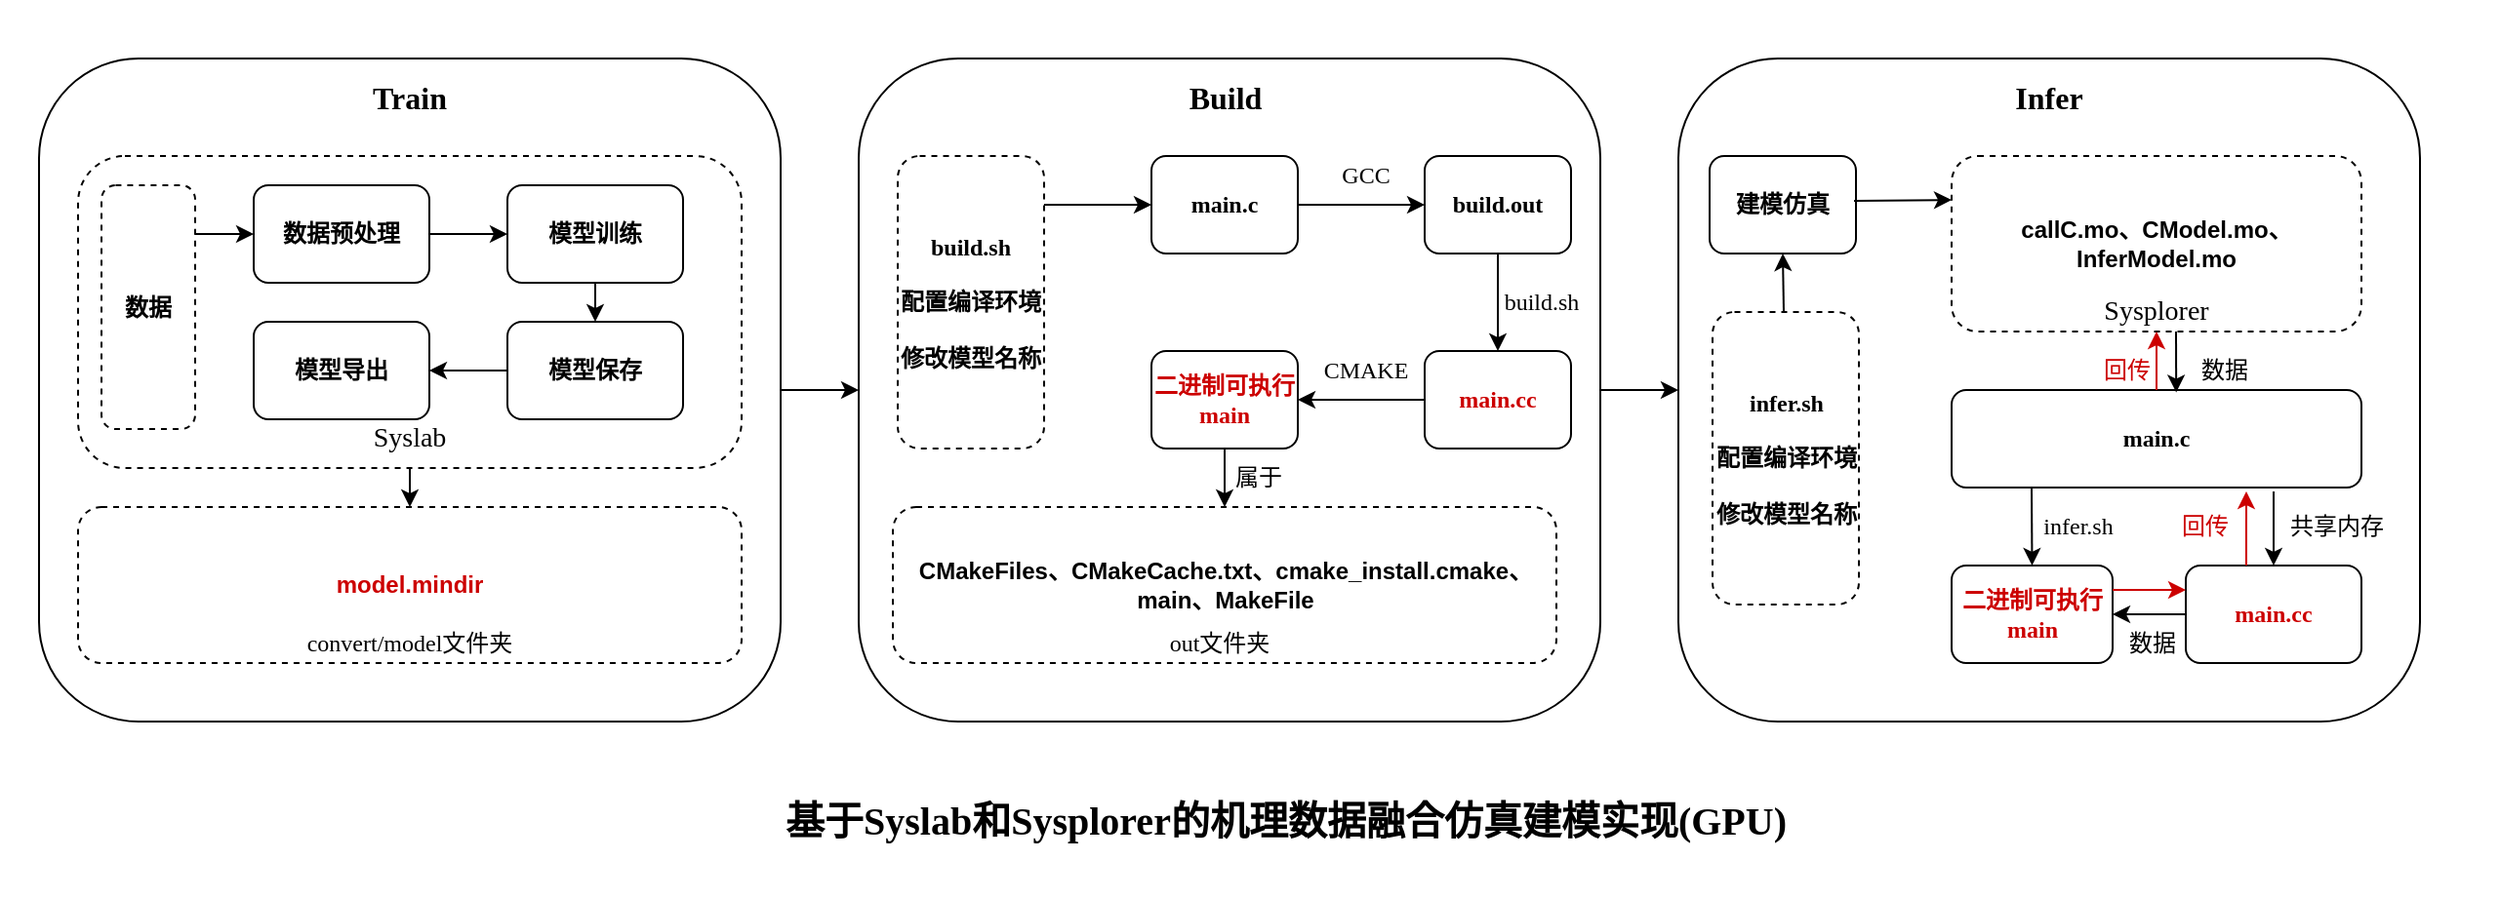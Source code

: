 <mxfile version="12.9.3" type="device"><diagram id="abE0plaLnYI5ypcKGv2p" name="Page-1"><mxGraphModel dx="1915" dy="880" grid="1" gridSize="10" guides="1" tooltips="1" connect="1" arrows="1" fold="1" page="1" pageScale="1" pageWidth="827" pageHeight="1169" math="0" shadow="0"><root><mxCell id="0"/><mxCell id="1" parent="0"/><mxCell id="p03s0w4bJmw6l64NO3GP-1" value="" style="rounded=0;whiteSpace=wrap;html=1;strokeColor=none;" parent="1" vertex="1"><mxGeometry x="-490" y="180" width="1280" height="460" as="geometry"/></mxCell><mxCell id="p03s0w4bJmw6l64NO3GP-2" value="&lt;font face=&quot;Times New Roman&quot; size=&quot;1&quot;&gt;&lt;b style=&quot;font-size: 20px&quot;&gt;基于Syslab和Sysplorer的机理数据融合仿真建模实现(GPU)&lt;/b&gt;&lt;/font&gt;" style="text;html=1;strokeColor=none;fillColor=none;align=center;verticalAlign=middle;whiteSpace=wrap;rounded=0;" parent="1" vertex="1"><mxGeometry x="-90" y="590" width="517.5" height="20" as="geometry"/></mxCell><mxCell id="V5-umIY5bDEAeQc2G8nV-1" value="" style="group" parent="1" vertex="1" connectable="0"><mxGeometry x="370" y="210" width="380" height="340" as="geometry"/></mxCell><mxCell id="p03s0w4bJmw6l64NO3GP-7" value="" style="rounded=1;whiteSpace=wrap;html=1;" parent="V5-umIY5bDEAeQc2G8nV-1" vertex="1"><mxGeometry width="380" height="340" as="geometry"/></mxCell><mxCell id="p03s0w4bJmw6l64NO3GP-8" value="&lt;font face=&quot;Times New Roman&quot; size=&quot;1&quot;&gt;&lt;b style=&quot;font-size: 16px&quot;&gt;Infer&lt;/b&gt;&lt;/font&gt;" style="text;html=1;strokeColor=none;fillColor=none;align=center;verticalAlign=middle;whiteSpace=wrap;rounded=0;" parent="V5-umIY5bDEAeQc2G8nV-1" vertex="1"><mxGeometry x="170" y="10" width="40" height="20" as="geometry"/></mxCell><mxCell id="p03s0w4bJmw6l64NO3GP-30" value="&lt;b style=&quot;font-family: &amp;#34;times new roman&amp;#34;&quot;&gt;infer.sh&lt;br&gt;&lt;/b&gt;&lt;font face=&quot;Times New Roman&quot;&gt;&lt;b&gt;&lt;br&gt;配置编译环境&lt;br&gt;&lt;br&gt;修改模型名称&lt;br&gt;&lt;/b&gt;&lt;/font&gt;" style="rounded=1;whiteSpace=wrap;html=1;dashed=1;" parent="V5-umIY5bDEAeQc2G8nV-1" vertex="1"><mxGeometry x="17.5" y="130" width="75" height="150" as="geometry"/></mxCell><mxCell id="p03s0w4bJmw6l64NO3GP-31" value="&lt;font face=&quot;Times New Roman&quot;&gt;&lt;b&gt;main.c&lt;/b&gt;&lt;/font&gt;" style="rounded=1;whiteSpace=wrap;html=1;" parent="V5-umIY5bDEAeQc2G8nV-1" vertex="1"><mxGeometry x="140" y="170" width="210" height="50" as="geometry"/></mxCell><mxCell id="p03s0w4bJmw6l64NO3GP-33" value="&lt;b&gt;callC.mo、CModel.mo、InferModel.mo&lt;/b&gt;" style="rounded=1;whiteSpace=wrap;html=1;dashed=1;" parent="V5-umIY5bDEAeQc2G8nV-1" vertex="1"><mxGeometry x="140" y="50" width="210" height="90" as="geometry"/></mxCell><mxCell id="p03s0w4bJmw6l64NO3GP-34" value="&lt;font style=&quot;font-size: 14px&quot; face=&quot;Times New Roman&quot;&gt;Sysplorer&lt;/font&gt;" style="text;html=1;strokeColor=none;fillColor=none;align=center;verticalAlign=middle;whiteSpace=wrap;rounded=0;" parent="V5-umIY5bDEAeQc2G8nV-1" vertex="1"><mxGeometry x="225" y="120" width="40" height="20" as="geometry"/></mxCell><mxCell id="p03s0w4bJmw6l64NO3GP-35" value="&lt;font face=&quot;Times New Roman&quot; color=&quot;#cc0000&quot;&gt;&lt;b&gt;main.cc&lt;/b&gt;&lt;/font&gt;" style="rounded=1;whiteSpace=wrap;html=1;" parent="V5-umIY5bDEAeQc2G8nV-1" vertex="1"><mxGeometry x="260" y="260" width="90" height="50" as="geometry"/></mxCell><mxCell id="p03s0w4bJmw6l64NO3GP-36" value="&lt;font face=&quot;Times New Roman&quot; color=&quot;#cc0000&quot;&gt;&lt;b&gt;二进制可执行main&lt;/b&gt;&lt;/font&gt;" style="rounded=1;whiteSpace=wrap;html=1;" parent="V5-umIY5bDEAeQc2G8nV-1" vertex="1"><mxGeometry x="140" y="260" width="82.5" height="50" as="geometry"/></mxCell><mxCell id="p03s0w4bJmw6l64NO3GP-37" value="" style="endArrow=classic;html=1;exitX=0.344;exitY=0;exitDx=0;exitDy=0;exitPerimeter=0;strokeColor=#CC0000;" parent="V5-umIY5bDEAeQc2G8nV-1" source="p03s0w4bJmw6l64NO3GP-35" edge="1"><mxGeometry width="50" height="50" relative="1" as="geometry"><mxPoint x="193" y="260" as="sourcePoint"/><mxPoint x="291" y="222" as="targetPoint"/></mxGeometry></mxCell><mxCell id="p03s0w4bJmw6l64NO3GP-39" value="" style="endArrow=classic;html=1;entryX=0.5;entryY=0;entryDx=0;entryDy=0;" parent="V5-umIY5bDEAeQc2G8nV-1" target="p03s0w4bJmw6l64NO3GP-35" edge="1"><mxGeometry width="50" height="50" relative="1" as="geometry"><mxPoint x="305" y="222" as="sourcePoint"/><mxPoint x="330" y="170" as="targetPoint"/></mxGeometry></mxCell><mxCell id="p03s0w4bJmw6l64NO3GP-40" value="&lt;font face=&quot;Times New Roman&quot; size=&quot;1&quot;&gt;&lt;span style=&quot;font-size: 12px&quot;&gt;共享内存&lt;/span&gt;&lt;/font&gt;" style="text;html=1;strokeColor=none;fillColor=none;align=center;verticalAlign=middle;whiteSpace=wrap;rounded=0;" parent="V5-umIY5bDEAeQc2G8nV-1" vertex="1"><mxGeometry x="310" y="230" width="55" height="20" as="geometry"/></mxCell><mxCell id="p03s0w4bJmw6l64NO3GP-42" value="&lt;font face=&quot;Times New Roman&quot;&gt;&lt;b&gt;建模仿真&lt;/b&gt;&lt;/font&gt;" style="rounded=1;whiteSpace=wrap;html=1;" parent="V5-umIY5bDEAeQc2G8nV-1" vertex="1"><mxGeometry x="16" y="50" width="75" height="50" as="geometry"/></mxCell><mxCell id="p03s0w4bJmw6l64NO3GP-43" value="" style="endArrow=classic;html=1;entryX=0;entryY=0.25;entryDx=0;entryDy=0;" parent="V5-umIY5bDEAeQc2G8nV-1" target="p03s0w4bJmw6l64NO3GP-33" edge="1"><mxGeometry width="50" height="50" relative="1" as="geometry"><mxPoint x="90" y="73" as="sourcePoint"/><mxPoint x="140" y="30" as="targetPoint"/></mxGeometry></mxCell><mxCell id="p03s0w4bJmw6l64NO3GP-44" value="" style="endArrow=classic;html=1;entryX=0.548;entryY=0.024;entryDx=0;entryDy=0;exitX=0.75;exitY=1;exitDx=0;exitDy=0;entryPerimeter=0;" parent="V5-umIY5bDEAeQc2G8nV-1" source="p03s0w4bJmw6l64NO3GP-34" target="p03s0w4bJmw6l64NO3GP-31" edge="1"><mxGeometry width="50" height="50" relative="1" as="geometry"><mxPoint x="250" y="140" as="sourcePoint"/><mxPoint x="300" y="90" as="targetPoint"/></mxGeometry></mxCell><mxCell id="p03s0w4bJmw6l64NO3GP-47" value="" style="endArrow=classic;html=1;entryX=0.5;entryY=1;entryDx=0;entryDy=0;" parent="V5-umIY5bDEAeQc2G8nV-1" target="p03s0w4bJmw6l64NO3GP-42" edge="1"><mxGeometry width="50" height="50" relative="1" as="geometry"><mxPoint x="54" y="130" as="sourcePoint"/><mxPoint x="100" y="80" as="targetPoint"/></mxGeometry></mxCell><mxCell id="p03s0w4bJmw6l64NO3GP-48" value="" style="endArrow=classic;html=1;entryX=0.5;entryY=0;entryDx=0;entryDy=0;" parent="V5-umIY5bDEAeQc2G8nV-1" target="p03s0w4bJmw6l64NO3GP-36" edge="1"><mxGeometry width="50" height="50" relative="1" as="geometry"><mxPoint x="181" y="220" as="sourcePoint"/><mxPoint x="230" y="170" as="targetPoint"/></mxGeometry></mxCell><mxCell id="p03s0w4bJmw6l64NO3GP-49" value="&lt;span style=&quot;font-family: &amp;#34;times new roman&amp;#34;&quot;&gt;infer.sh&lt;/span&gt;" style="text;html=1;strokeColor=none;fillColor=none;align=center;verticalAlign=middle;whiteSpace=wrap;rounded=0;" parent="V5-umIY5bDEAeQc2G8nV-1" vertex="1"><mxGeometry x="185" y="230" width="40" height="20" as="geometry"/></mxCell><mxCell id="p03s0w4bJmw6l64NO3GP-50" value="" style="endArrow=classic;html=1;entryX=0;entryY=0.25;entryDx=0;entryDy=0;exitX=1;exitY=0.25;exitDx=0;exitDy=0;strokeColor=#CC0000;" parent="V5-umIY5bDEAeQc2G8nV-1" source="p03s0w4bJmw6l64NO3GP-36" target="p03s0w4bJmw6l64NO3GP-35" edge="1"><mxGeometry width="50" height="50" relative="1" as="geometry"><mxPoint x="220" y="290" as="sourcePoint"/><mxPoint x="270" y="240" as="targetPoint"/></mxGeometry></mxCell><mxCell id="p03s0w4bJmw6l64NO3GP-52" value="" style="endArrow=classic;html=1;entryX=1;entryY=0.5;entryDx=0;entryDy=0;exitX=0;exitY=0.5;exitDx=0;exitDy=0;" parent="V5-umIY5bDEAeQc2G8nV-1" source="p03s0w4bJmw6l64NO3GP-35" target="p03s0w4bJmw6l64NO3GP-36" edge="1"><mxGeometry width="50" height="50" relative="1" as="geometry"><mxPoint x="260" y="290" as="sourcePoint"/><mxPoint x="310" y="240" as="targetPoint"/></mxGeometry></mxCell><mxCell id="p03s0w4bJmw6l64NO3GP-53" value="&lt;font face=&quot;times new roman&quot;&gt;数据&lt;/font&gt;" style="text;html=1;strokeColor=none;fillColor=none;align=center;verticalAlign=middle;whiteSpace=wrap;rounded=0;" parent="V5-umIY5bDEAeQc2G8nV-1" vertex="1"><mxGeometry x="222.5" y="290" width="40" height="20" as="geometry"/></mxCell><mxCell id="p03s0w4bJmw6l64NO3GP-54" value="&lt;font face=&quot;times new roman&quot; color=&quot;#cc0000&quot;&gt;回传&lt;/font&gt;" style="text;html=1;strokeColor=none;fillColor=none;align=center;verticalAlign=middle;whiteSpace=wrap;rounded=0;" parent="V5-umIY5bDEAeQc2G8nV-1" vertex="1"><mxGeometry x="250" y="230" width="40" height="20" as="geometry"/></mxCell><mxCell id="p03s0w4bJmw6l64NO3GP-55" value="" style="endArrow=classic;html=1;strokeColor=#CC0000;entryX=0.5;entryY=1;entryDx=0;entryDy=0;exitX=0.5;exitY=0;exitDx=0;exitDy=0;" parent="V5-umIY5bDEAeQc2G8nV-1" source="p03s0w4bJmw6l64NO3GP-31" target="p03s0w4bJmw6l64NO3GP-34" edge="1"><mxGeometry width="50" height="50" relative="1" as="geometry"><mxPoint x="240" y="170" as="sourcePoint"/><mxPoint x="290" y="120" as="targetPoint"/></mxGeometry></mxCell><mxCell id="p03s0w4bJmw6l64NO3GP-57" value="&lt;font face=&quot;times new roman&quot; color=&quot;#cc0000&quot;&gt;回传&lt;/font&gt;" style="text;html=1;strokeColor=none;fillColor=none;align=center;verticalAlign=middle;whiteSpace=wrap;rounded=0;" parent="V5-umIY5bDEAeQc2G8nV-1" vertex="1"><mxGeometry x="210" y="150" width="40" height="20" as="geometry"/></mxCell><mxCell id="p03s0w4bJmw6l64NO3GP-58" value="&lt;font face=&quot;times new roman&quot;&gt;数据&lt;/font&gt;" style="text;html=1;strokeColor=none;fillColor=none;align=center;verticalAlign=middle;whiteSpace=wrap;rounded=0;" parent="V5-umIY5bDEAeQc2G8nV-1" vertex="1"><mxGeometry x="260" y="150" width="40" height="20" as="geometry"/></mxCell><mxCell id="V5-umIY5bDEAeQc2G8nV-4" value="" style="group" parent="1" vertex="1" connectable="0"><mxGeometry x="-470" y="210" width="380" height="340" as="geometry"/></mxCell><mxCell id="p03s0w4bJmw6l64NO3GP-28" value="" style="rounded=1;whiteSpace=wrap;html=1;" parent="V5-umIY5bDEAeQc2G8nV-4" vertex="1"><mxGeometry width="380" height="340" as="geometry"/></mxCell><mxCell id="p03s0w4bJmw6l64NO3GP-29" value="&lt;font face=&quot;Times New Roman&quot; size=&quot;1&quot;&gt;&lt;b style=&quot;font-size: 16px&quot;&gt;Train&lt;/b&gt;&lt;/font&gt;" style="text;html=1;strokeColor=none;fillColor=none;align=center;verticalAlign=middle;whiteSpace=wrap;rounded=0;" parent="V5-umIY5bDEAeQc2G8nV-4" vertex="1"><mxGeometry x="170" y="10" width="40" height="20" as="geometry"/></mxCell><mxCell id="p03s0w4bJmw6l64NO3GP-60" value="&lt;b&gt;&lt;font color=&quot;#cc0000&quot;&gt;model.mindir&lt;/font&gt;&lt;/b&gt;" style="rounded=1;whiteSpace=wrap;html=1;dashed=1;" parent="V5-umIY5bDEAeQc2G8nV-4" vertex="1"><mxGeometry x="20" y="230" width="340" height="80" as="geometry"/></mxCell><mxCell id="p03s0w4bJmw6l64NO3GP-61" value="&lt;font face=&quot;Times New Roman&quot;&gt;convert/model文件夹&lt;/font&gt;" style="text;html=1;strokeColor=none;fillColor=none;align=center;verticalAlign=middle;whiteSpace=wrap;rounded=0;" parent="V5-umIY5bDEAeQc2G8nV-4" vertex="1"><mxGeometry x="130" y="290" width="120" height="20" as="geometry"/></mxCell><mxCell id="p03s0w4bJmw6l64NO3GP-63" value="" style="rounded=1;whiteSpace=wrap;html=1;dashed=1;" parent="V5-umIY5bDEAeQc2G8nV-4" vertex="1"><mxGeometry x="20" y="50" width="340" height="160" as="geometry"/></mxCell><mxCell id="p03s0w4bJmw6l64NO3GP-64" value="&lt;font style=&quot;font-size: 14px&quot; face=&quot;Times New Roman&quot;&gt;Syslab&lt;/font&gt;" style="text;html=1;strokeColor=none;fillColor=none;align=center;verticalAlign=middle;whiteSpace=wrap;rounded=0;" parent="V5-umIY5bDEAeQc2G8nV-4" vertex="1"><mxGeometry x="170" y="185" width="40" height="20" as="geometry"/></mxCell><mxCell id="p03s0w4bJmw6l64NO3GP-66" value="&lt;font face=&quot;Times New Roman&quot;&gt;&lt;b&gt;数据预处理&lt;/b&gt;&lt;/font&gt;" style="rounded=1;whiteSpace=wrap;html=1;" parent="V5-umIY5bDEAeQc2G8nV-4" vertex="1"><mxGeometry x="110" y="65" width="90" height="50" as="geometry"/></mxCell><mxCell id="p03s0w4bJmw6l64NO3GP-67" value="&lt;font face=&quot;Times New Roman&quot;&gt;&lt;b&gt;模型训练&lt;/b&gt;&lt;/font&gt;" style="rounded=1;whiteSpace=wrap;html=1;" parent="V5-umIY5bDEAeQc2G8nV-4" vertex="1"><mxGeometry x="240" y="65" width="90" height="50" as="geometry"/></mxCell><mxCell id="p03s0w4bJmw6l64NO3GP-68" value="&lt;font face=&quot;Times New Roman&quot;&gt;&lt;b&gt;模型保存&lt;/b&gt;&lt;/font&gt;" style="rounded=1;whiteSpace=wrap;html=1;" parent="V5-umIY5bDEAeQc2G8nV-4" vertex="1"><mxGeometry x="240" y="135" width="90" height="50" as="geometry"/></mxCell><mxCell id="p03s0w4bJmw6l64NO3GP-69" value="&lt;font face=&quot;Times New Roman&quot;&gt;&lt;b&gt;模型导出&lt;/b&gt;&lt;/font&gt;" style="rounded=1;whiteSpace=wrap;html=1;" parent="V5-umIY5bDEAeQc2G8nV-4" vertex="1"><mxGeometry x="110" y="135" width="90" height="50" as="geometry"/></mxCell><mxCell id="p03s0w4bJmw6l64NO3GP-70" value="&lt;font face=&quot;Times New Roman&quot;&gt;&lt;b&gt;数据&lt;/b&gt;&lt;/font&gt;" style="rounded=1;whiteSpace=wrap;html=1;dashed=1;" parent="V5-umIY5bDEAeQc2G8nV-4" vertex="1"><mxGeometry x="32" y="65" width="48" height="125" as="geometry"/></mxCell><mxCell id="p03s0w4bJmw6l64NO3GP-72" value="" style="endArrow=classic;html=1;strokeColor=#000000;entryX=0;entryY=0.5;entryDx=0;entryDy=0;" parent="V5-umIY5bDEAeQc2G8nV-4" target="p03s0w4bJmw6l64NO3GP-67" edge="1"><mxGeometry width="50" height="50" relative="1" as="geometry"><mxPoint x="200" y="90" as="sourcePoint"/><mxPoint x="240" y="40" as="targetPoint"/></mxGeometry></mxCell><mxCell id="p03s0w4bJmw6l64NO3GP-73" value="" style="endArrow=classic;html=1;strokeColor=#000000;entryX=0.5;entryY=0;entryDx=0;entryDy=0;exitX=0.5;exitY=1;exitDx=0;exitDy=0;" parent="V5-umIY5bDEAeQc2G8nV-4" source="p03s0w4bJmw6l64NO3GP-67" target="p03s0w4bJmw6l64NO3GP-68" edge="1"><mxGeometry width="50" height="50" relative="1" as="geometry"><mxPoint x="265" y="120" as="sourcePoint"/><mxPoint x="320" y="70" as="targetPoint"/></mxGeometry></mxCell><mxCell id="p03s0w4bJmw6l64NO3GP-76" value="" style="endArrow=classic;html=1;strokeColor=#000000;exitX=0;exitY=0.5;exitDx=0;exitDy=0;entryX=1;entryY=0.5;entryDx=0;entryDy=0;" parent="V5-umIY5bDEAeQc2G8nV-4" source="p03s0w4bJmw6l64NO3GP-68" target="p03s0w4bJmw6l64NO3GP-69" edge="1"><mxGeometry width="50" height="50" relative="1" as="geometry"><mxPoint x="370" y="130" as="sourcePoint"/><mxPoint x="420" y="80" as="targetPoint"/></mxGeometry></mxCell><mxCell id="p03s0w4bJmw6l64NO3GP-77" value="" style="endArrow=classic;html=1;strokeColor=#000000;exitX=0.5;exitY=1;exitDx=0;exitDy=0;entryX=0.5;entryY=0;entryDx=0;entryDy=0;" parent="V5-umIY5bDEAeQc2G8nV-4" source="p03s0w4bJmw6l64NO3GP-63" target="p03s0w4bJmw6l64NO3GP-60" edge="1"><mxGeometry width="50" height="50" relative="1" as="geometry"><mxPoint x="370" y="130" as="sourcePoint"/><mxPoint x="420" y="80" as="targetPoint"/></mxGeometry></mxCell><mxCell id="p03s0w4bJmw6l64NO3GP-79" value="" style="endArrow=classic;html=1;strokeColor=#000000;entryX=0;entryY=0.5;entryDx=0;entryDy=0;exitX=0.176;exitY=0.25;exitDx=0;exitDy=0;exitPerimeter=0;" parent="V5-umIY5bDEAeQc2G8nV-4" source="p03s0w4bJmw6l64NO3GP-63" target="p03s0w4bJmw6l64NO3GP-66" edge="1"><mxGeometry width="50" height="50" relative="1" as="geometry"><mxPoint x="90" y="90" as="sourcePoint"/><mxPoint x="130" y="40" as="targetPoint"/></mxGeometry></mxCell><mxCell id="V5-umIY5bDEAeQc2G8nV-24" value="" style="endArrow=classic;html=1;exitX=1;exitY=0.5;exitDx=0;exitDy=0;entryX=0;entryY=0.5;entryDx=0;entryDy=0;" parent="1" source="p03s0w4bJmw6l64NO3GP-28" edge="1"><mxGeometry width="50" height="50" relative="1" as="geometry"><mxPoint x="240" y="610" as="sourcePoint"/><mxPoint x="-50" y="380" as="targetPoint"/></mxGeometry></mxCell><mxCell id="mtqqE9pOQCs9HV8cDURt-2" value="" style="group" vertex="1" connectable="0" parent="1"><mxGeometry x="-50" y="210" width="380" height="340" as="geometry"/></mxCell><mxCell id="p03s0w4bJmw6l64NO3GP-5" value="" style="rounded=1;whiteSpace=wrap;html=1;" parent="mtqqE9pOQCs9HV8cDURt-2" vertex="1"><mxGeometry width="380" height="340" as="geometry"/></mxCell><mxCell id="p03s0w4bJmw6l64NO3GP-6" value="&lt;font face=&quot;Times New Roman&quot; size=&quot;1&quot;&gt;&lt;b style=&quot;font-size: 16px&quot;&gt;Build&lt;/b&gt;&lt;/font&gt;" style="text;html=1;strokeColor=none;fillColor=none;align=center;verticalAlign=middle;whiteSpace=wrap;rounded=0;" parent="mtqqE9pOQCs9HV8cDURt-2" vertex="1"><mxGeometry x="167.5" y="10" width="40" height="20" as="geometry"/></mxCell><mxCell id="p03s0w4bJmw6l64NO3GP-9" value="&lt;font face=&quot;Times New Roman&quot;&gt;&lt;b&gt;build.out&lt;/b&gt;&lt;/font&gt;" style="rounded=1;whiteSpace=wrap;html=1;" parent="mtqqE9pOQCs9HV8cDURt-2" vertex="1"><mxGeometry x="290" y="50" width="75" height="50" as="geometry"/></mxCell><mxCell id="p03s0w4bJmw6l64NO3GP-10" value="&lt;font face=&quot;Times New Roman&quot;&gt;&lt;b&gt;main.c&lt;/b&gt;&lt;/font&gt;" style="rounded=1;whiteSpace=wrap;html=1;" parent="mtqqE9pOQCs9HV8cDURt-2" vertex="1"><mxGeometry x="150" y="50" width="75" height="50" as="geometry"/></mxCell><mxCell id="p03s0w4bJmw6l64NO3GP-11" value="&lt;font face=&quot;Times New Roman&quot; color=&quot;#cc0000&quot;&gt;&lt;b&gt;main.cc&lt;/b&gt;&lt;/font&gt;" style="rounded=1;whiteSpace=wrap;html=1;" parent="mtqqE9pOQCs9HV8cDURt-2" vertex="1"><mxGeometry x="290" y="150" width="75" height="50" as="geometry"/></mxCell><mxCell id="p03s0w4bJmw6l64NO3GP-12" value="&lt;font face=&quot;Times New Roman&quot; color=&quot;#cc0000&quot;&gt;&lt;b&gt;二进制可执行main&lt;/b&gt;&lt;/font&gt;" style="rounded=1;whiteSpace=wrap;html=1;" parent="mtqqE9pOQCs9HV8cDURt-2" vertex="1"><mxGeometry x="150" y="150" width="75" height="50" as="geometry"/></mxCell><mxCell id="p03s0w4bJmw6l64NO3GP-14" value="" style="endArrow=classic;html=1;exitX=1;exitY=0.5;exitDx=0;exitDy=0;entryX=0;entryY=0.5;entryDx=0;entryDy=0;" parent="mtqqE9pOQCs9HV8cDURt-2" source="p03s0w4bJmw6l64NO3GP-10" target="p03s0w4bJmw6l64NO3GP-9" edge="1"><mxGeometry width="50" height="50" relative="1" as="geometry"><mxPoint x="450" y="150" as="sourcePoint"/><mxPoint x="500" y="100" as="targetPoint"/></mxGeometry></mxCell><mxCell id="p03s0w4bJmw6l64NO3GP-15" value="" style="endArrow=classic;html=1;exitX=0.5;exitY=1;exitDx=0;exitDy=0;entryX=0.5;entryY=0;entryDx=0;entryDy=0;" parent="mtqqE9pOQCs9HV8cDURt-2" source="p03s0w4bJmw6l64NO3GP-9" target="p03s0w4bJmw6l64NO3GP-11" edge="1"><mxGeometry width="50" height="50" relative="1" as="geometry"><mxPoint x="450" y="150" as="sourcePoint"/><mxPoint x="500" y="100" as="targetPoint"/></mxGeometry></mxCell><mxCell id="p03s0w4bJmw6l64NO3GP-16" value="" style="endArrow=classic;html=1;exitX=0;exitY=0.5;exitDx=0;exitDy=0;entryX=1;entryY=0.5;entryDx=0;entryDy=0;" parent="mtqqE9pOQCs9HV8cDURt-2" source="p03s0w4bJmw6l64NO3GP-11" target="p03s0w4bJmw6l64NO3GP-12" edge="1"><mxGeometry width="50" height="50" relative="1" as="geometry"><mxPoint x="450" y="150" as="sourcePoint"/><mxPoint x="500" y="100" as="targetPoint"/></mxGeometry></mxCell><mxCell id="p03s0w4bJmw6l64NO3GP-17" value="&lt;font face=&quot;Times New Roman&quot;&gt;GCC&lt;/font&gt;" style="text;html=1;strokeColor=none;fillColor=none;align=center;verticalAlign=middle;whiteSpace=wrap;rounded=0;" parent="mtqqE9pOQCs9HV8cDURt-2" vertex="1"><mxGeometry x="240" y="50" width="40" height="20" as="geometry"/></mxCell><mxCell id="p03s0w4bJmw6l64NO3GP-19" value="&lt;b style=&quot;font-family: &amp;#34;times new roman&amp;#34;&quot;&gt;build.sh&lt;br&gt;&lt;/b&gt;&lt;font face=&quot;Times New Roman&quot;&gt;&lt;b&gt;&lt;br&gt;配置编译环境&lt;br&gt;&lt;br&gt;修改模型名称&lt;br&gt;&lt;/b&gt;&lt;/font&gt;" style="rounded=1;whiteSpace=wrap;html=1;dashed=1;" parent="mtqqE9pOQCs9HV8cDURt-2" vertex="1"><mxGeometry x="20" y="50" width="75" height="150" as="geometry"/></mxCell><mxCell id="p03s0w4bJmw6l64NO3GP-20" value="" style="endArrow=classic;html=1;entryX=0;entryY=0.5;entryDx=0;entryDy=0;" parent="mtqqE9pOQCs9HV8cDURt-2" target="p03s0w4bJmw6l64NO3GP-10" edge="1"><mxGeometry width="50" height="50" relative="1" as="geometry"><mxPoint x="95" y="75" as="sourcePoint"/><mxPoint x="500" y="100" as="targetPoint"/></mxGeometry></mxCell><mxCell id="p03s0w4bJmw6l64NO3GP-21" value="&lt;span style=&quot;font-family: &amp;#34;times new roman&amp;#34;&quot;&gt;build.sh&lt;/span&gt;" style="text;html=1;strokeColor=none;fillColor=none;align=center;verticalAlign=middle;whiteSpace=wrap;rounded=0;" parent="mtqqE9pOQCs9HV8cDURt-2" vertex="1"><mxGeometry x="330" y="115" width="40" height="20" as="geometry"/></mxCell><mxCell id="p03s0w4bJmw6l64NO3GP-22" value="&lt;font face=&quot;Times New Roman&quot;&gt;CMAKE&lt;/font&gt;" style="text;html=1;strokeColor=none;fillColor=none;align=center;verticalAlign=middle;whiteSpace=wrap;rounded=0;" parent="mtqqE9pOQCs9HV8cDURt-2" vertex="1"><mxGeometry x="240" y="150" width="40" height="20" as="geometry"/></mxCell><mxCell id="p03s0w4bJmw6l64NO3GP-23" value="&lt;b&gt;CMakeFiles、CMakeCache.txt、cmake_install.cmake、main、MakeFile&lt;/b&gt;" style="rounded=1;whiteSpace=wrap;html=1;dashed=1;" parent="mtqqE9pOQCs9HV8cDURt-2" vertex="1"><mxGeometry x="17.5" y="230" width="340" height="80" as="geometry"/></mxCell><mxCell id="p03s0w4bJmw6l64NO3GP-24" value="&lt;font style=&quot;font-size: 12px&quot; face=&quot;Times New Roman&quot;&gt;out文件夹&lt;/font&gt;" style="text;html=1;strokeColor=none;fillColor=none;align=center;verticalAlign=middle;whiteSpace=wrap;rounded=0;" parent="mtqqE9pOQCs9HV8cDURt-2" vertex="1"><mxGeometry x="150" y="290" width="70" height="20" as="geometry"/></mxCell><mxCell id="p03s0w4bJmw6l64NO3GP-26" value="" style="endArrow=classic;html=1;exitX=0.5;exitY=1;exitDx=0;exitDy=0;entryX=0.5;entryY=0;entryDx=0;entryDy=0;" parent="mtqqE9pOQCs9HV8cDURt-2" source="p03s0w4bJmw6l64NO3GP-12" target="p03s0w4bJmw6l64NO3GP-23" edge="1"><mxGeometry width="50" height="50" relative="1" as="geometry"><mxPoint x="420" y="110" as="sourcePoint"/><mxPoint x="470" y="60" as="targetPoint"/></mxGeometry></mxCell><mxCell id="p03s0w4bJmw6l64NO3GP-65" value="&lt;font face=&quot;times new roman&quot;&gt;属于&lt;/font&gt;" style="text;html=1;strokeColor=none;fillColor=none;align=center;verticalAlign=middle;whiteSpace=wrap;rounded=0;" parent="mtqqE9pOQCs9HV8cDURt-2" vertex="1"><mxGeometry x="185" y="205" width="40" height="20" as="geometry"/></mxCell><mxCell id="mtqqE9pOQCs9HV8cDURt-3" value="" style="endArrow=classic;html=1;exitX=1;exitY=0.5;exitDx=0;exitDy=0;entryX=0;entryY=0.5;entryDx=0;entryDy=0;" edge="1" parent="1" source="p03s0w4bJmw6l64NO3GP-5" target="p03s0w4bJmw6l64NO3GP-7"><mxGeometry width="50" height="50" relative="1" as="geometry"><mxPoint x="280" y="470" as="sourcePoint"/><mxPoint x="330" y="420" as="targetPoint"/></mxGeometry></mxCell></root></mxGraphModel></diagram></mxfile>